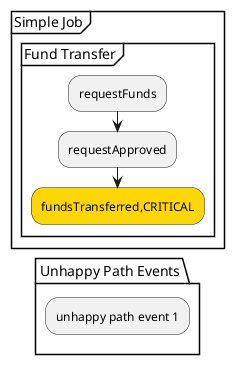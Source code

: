 /'

PLUS User Guide - Simple Sequence Definition
  
'/

@startuml 
partition "Simple Job" {
  group "Fund Transfer"
    :requestFunds;
    :requestApproved;
    #gold:fundsTransferred,CRITICAL;
    detach
  end group

}
package "Unhappy Path Events" {
  :unhappy path event 1;
  kill
}
@enduml
